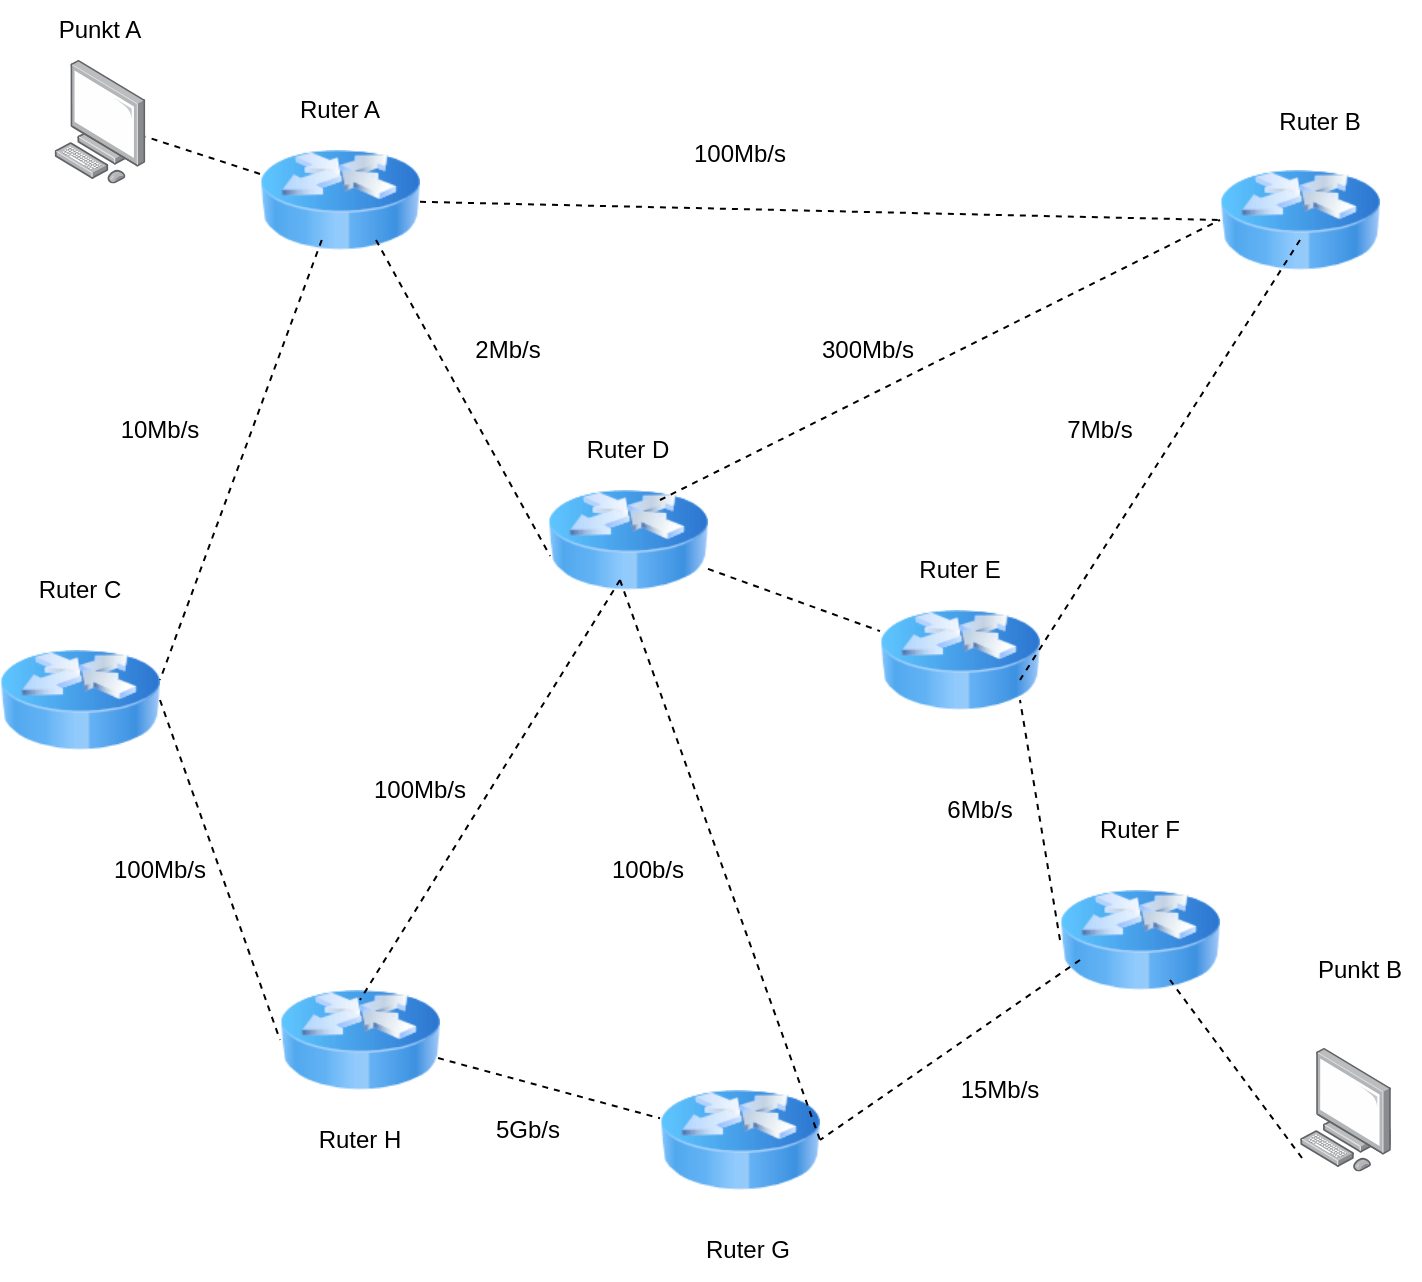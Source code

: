 <mxfile version="21.7.5" type="device">
  <diagram name="Strona-1" id="KhlNz15Z5ZZH0HqRky4t">
    <mxGraphModel dx="1434" dy="790" grid="1" gridSize="10" guides="1" tooltips="1" connect="1" arrows="1" fold="1" page="1" pageScale="1" pageWidth="827" pageHeight="1169" math="0" shadow="0">
      <root>
        <mxCell id="0" />
        <mxCell id="1" parent="0" />
        <mxCell id="6VvXkrOFJKi1Wz3Xu7Vn-1" value="" style="image;html=1;image=img/lib/clip_art/networking/Router_Icon_128x128.png" vertex="1" parent="1">
          <mxGeometry x="190" y="90" width="80" height="80" as="geometry" />
        </mxCell>
        <mxCell id="6VvXkrOFJKi1Wz3Xu7Vn-2" value="" style="image;html=1;image=img/lib/clip_art/networking/Router_Icon_128x128.png" vertex="1" parent="1">
          <mxGeometry x="334" y="260" width="80" height="80" as="geometry" />
        </mxCell>
        <mxCell id="6VvXkrOFJKi1Wz3Xu7Vn-3" value="" style="image;html=1;image=img/lib/clip_art/networking/Router_Icon_128x128.png" vertex="1" parent="1">
          <mxGeometry x="60" y="340" width="80" height="80" as="geometry" />
        </mxCell>
        <mxCell id="6VvXkrOFJKi1Wz3Xu7Vn-4" value="" style="image;html=1;image=img/lib/clip_art/networking/Router_Icon_128x128.png" vertex="1" parent="1">
          <mxGeometry x="590" y="460" width="80" height="80" as="geometry" />
        </mxCell>
        <mxCell id="6VvXkrOFJKi1Wz3Xu7Vn-5" value="" style="image;html=1;image=img/lib/clip_art/networking/Router_Icon_128x128.png" vertex="1" parent="1">
          <mxGeometry x="670" y="100" width="80" height="80" as="geometry" />
        </mxCell>
        <mxCell id="6VvXkrOFJKi1Wz3Xu7Vn-6" value="" style="image;html=1;image=img/lib/clip_art/networking/Router_Icon_128x128.png" vertex="1" parent="1">
          <mxGeometry x="390" y="560" width="80" height="80" as="geometry" />
        </mxCell>
        <mxCell id="6VvXkrOFJKi1Wz3Xu7Vn-7" value="" style="image;html=1;image=img/lib/clip_art/networking/Router_Icon_128x128.png" vertex="1" parent="1">
          <mxGeometry x="200" y="510" width="80" height="80" as="geometry" />
        </mxCell>
        <mxCell id="6VvXkrOFJKi1Wz3Xu7Vn-8" value="" style="image;html=1;image=img/lib/clip_art/networking/Router_Icon_128x128.png" vertex="1" parent="1">
          <mxGeometry x="500" y="320" width="80" height="80" as="geometry" />
        </mxCell>
        <mxCell id="6VvXkrOFJKi1Wz3Xu7Vn-9" value="Punkt A" style="text;html=1;strokeColor=none;fillColor=none;align=center;verticalAlign=middle;whiteSpace=wrap;rounded=0;" vertex="1" parent="1">
          <mxGeometry x="80" y="30" width="60" height="30" as="geometry" />
        </mxCell>
        <mxCell id="6VvXkrOFJKi1Wz3Xu7Vn-10" value="" style="image;points=[];aspect=fixed;html=1;align=center;shadow=0;dashed=0;image=img/lib/allied_telesis/computer_and_terminals/Personal_Computer.svg;" vertex="1" parent="1">
          <mxGeometry x="87.2" y="60" width="45.6" height="61.8" as="geometry" />
        </mxCell>
        <mxCell id="6VvXkrOFJKi1Wz3Xu7Vn-11" value="" style="image;points=[];aspect=fixed;html=1;align=center;shadow=0;dashed=0;image=img/lib/allied_telesis/computer_and_terminals/Personal_Computer.svg;" vertex="1" parent="1">
          <mxGeometry x="710" y="554" width="45.6" height="61.8" as="geometry" />
        </mxCell>
        <mxCell id="6VvXkrOFJKi1Wz3Xu7Vn-12" value="Punkt B" style="text;html=1;strokeColor=none;fillColor=none;align=center;verticalAlign=middle;whiteSpace=wrap;rounded=0;" vertex="1" parent="1">
          <mxGeometry x="710" y="500" width="60" height="30" as="geometry" />
        </mxCell>
        <mxCell id="6VvXkrOFJKi1Wz3Xu7Vn-13" value="" style="endArrow=none;dashed=1;html=1;rounded=0;" edge="1" parent="1" source="6VvXkrOFJKi1Wz3Xu7Vn-2" target="6VvXkrOFJKi1Wz3Xu7Vn-8">
          <mxGeometry width="50" height="50" relative="1" as="geometry">
            <mxPoint x="390" y="430" as="sourcePoint" />
            <mxPoint x="440" y="380" as="targetPoint" />
          </mxGeometry>
        </mxCell>
        <mxCell id="6VvXkrOFJKi1Wz3Xu7Vn-14" value="" style="endArrow=none;dashed=1;html=1;rounded=0;entryX=0.013;entryY=0.6;entryDx=0;entryDy=0;entryPerimeter=0;" edge="1" parent="1" target="6VvXkrOFJKi1Wz3Xu7Vn-2">
          <mxGeometry width="50" height="50" relative="1" as="geometry">
            <mxPoint x="248" y="150" as="sourcePoint" />
            <mxPoint x="334" y="182" as="targetPoint" />
          </mxGeometry>
        </mxCell>
        <mxCell id="6VvXkrOFJKi1Wz3Xu7Vn-15" value="" style="endArrow=none;dashed=1;html=1;rounded=0;entryX=0;entryY=0.5;entryDx=0;entryDy=0;" edge="1" parent="1" target="6VvXkrOFJKi1Wz3Xu7Vn-5">
          <mxGeometry width="50" height="50" relative="1" as="geometry">
            <mxPoint x="390" y="280" as="sourcePoint" />
            <mxPoint x="476" y="410" as="targetPoint" />
          </mxGeometry>
        </mxCell>
        <mxCell id="6VvXkrOFJKi1Wz3Xu7Vn-16" value="" style="endArrow=none;dashed=1;html=1;rounded=0;exitX=0.988;exitY=0.613;exitDx=0;exitDy=0;exitPerimeter=0;" edge="1" parent="1" source="6VvXkrOFJKi1Wz3Xu7Vn-7" target="6VvXkrOFJKi1Wz3Xu7Vn-6">
          <mxGeometry width="50" height="50" relative="1" as="geometry">
            <mxPoint x="270" y="550" as="sourcePoint" />
            <mxPoint x="366" y="680" as="targetPoint" />
          </mxGeometry>
        </mxCell>
        <mxCell id="6VvXkrOFJKi1Wz3Xu7Vn-17" value="" style="endArrow=none;dashed=1;html=1;rounded=0;entryX=0;entryY=0.5;entryDx=0;entryDy=0;exitX=1;exitY=0.5;exitDx=0;exitDy=0;" edge="1" parent="1" source="6VvXkrOFJKi1Wz3Xu7Vn-3" target="6VvXkrOFJKi1Wz3Xu7Vn-7">
          <mxGeometry width="50" height="50" relative="1" as="geometry">
            <mxPoint x="124" y="410" as="sourcePoint" />
            <mxPoint x="220" y="540" as="targetPoint" />
          </mxGeometry>
        </mxCell>
        <mxCell id="6VvXkrOFJKi1Wz3Xu7Vn-18" value="" style="endArrow=none;dashed=1;html=1;rounded=0;exitX=1;exitY=0.5;exitDx=0;exitDy=0;" edge="1" parent="1">
          <mxGeometry width="50" height="50" relative="1" as="geometry">
            <mxPoint x="370" y="320" as="sourcePoint" />
            <mxPoint x="240" y="530" as="targetPoint" />
          </mxGeometry>
        </mxCell>
        <mxCell id="6VvXkrOFJKi1Wz3Xu7Vn-19" value="" style="endArrow=none;dashed=1;html=1;rounded=0;entryX=1;entryY=0.375;entryDx=0;entryDy=0;entryPerimeter=0;" edge="1" parent="1" target="6VvXkrOFJKi1Wz3Xu7Vn-3">
          <mxGeometry width="50" height="50" relative="1" as="geometry">
            <mxPoint x="220.87" y="150" as="sourcePoint" />
            <mxPoint x="130" y="340" as="targetPoint" />
          </mxGeometry>
        </mxCell>
        <mxCell id="6VvXkrOFJKi1Wz3Xu7Vn-20" value="" style="endArrow=none;dashed=1;html=1;rounded=0;exitX=0.5;exitY=0.625;exitDx=0;exitDy=0;exitPerimeter=0;" edge="1" parent="1" source="6VvXkrOFJKi1Wz3Xu7Vn-5">
          <mxGeometry width="50" height="50" relative="1" as="geometry">
            <mxPoint x="659.87" y="180" as="sourcePoint" />
            <mxPoint x="570" y="370" as="targetPoint" />
          </mxGeometry>
        </mxCell>
        <mxCell id="6VvXkrOFJKi1Wz3Xu7Vn-21" value="" style="endArrow=none;dashed=1;html=1;rounded=0;exitX=0;exitY=0.5;exitDx=0;exitDy=0;" edge="1" parent="1" source="6VvXkrOFJKi1Wz3Xu7Vn-4">
          <mxGeometry width="50" height="50" relative="1" as="geometry">
            <mxPoint x="720" y="160" as="sourcePoint" />
            <mxPoint x="570" y="380" as="targetPoint" />
          </mxGeometry>
        </mxCell>
        <mxCell id="6VvXkrOFJKi1Wz3Xu7Vn-22" value="" style="endArrow=none;dashed=1;html=1;rounded=0;entryX=0;entryY=0.5;entryDx=0;entryDy=0;" edge="1" parent="1" source="6VvXkrOFJKi1Wz3Xu7Vn-1" target="6VvXkrOFJKi1Wz3Xu7Vn-5">
          <mxGeometry width="50" height="50" relative="1" as="geometry">
            <mxPoint x="400" y="290" as="sourcePoint" />
            <mxPoint x="680" y="150" as="targetPoint" />
          </mxGeometry>
        </mxCell>
        <mxCell id="6VvXkrOFJKi1Wz3Xu7Vn-23" value="" style="endArrow=none;dashed=1;html=1;rounded=0;entryX=1;entryY=0.5;entryDx=0;entryDy=0;" edge="1" parent="1" target="6VvXkrOFJKi1Wz3Xu7Vn-6">
          <mxGeometry width="50" height="50" relative="1" as="geometry">
            <mxPoint x="370" y="320" as="sourcePoint" />
            <mxPoint x="770" y="329" as="targetPoint" />
          </mxGeometry>
        </mxCell>
        <mxCell id="6VvXkrOFJKi1Wz3Xu7Vn-24" value="" style="endArrow=none;dashed=1;html=1;rounded=0;entryX=1;entryY=0.5;entryDx=0;entryDy=0;" edge="1" parent="1" target="6VvXkrOFJKi1Wz3Xu7Vn-6">
          <mxGeometry width="50" height="50" relative="1" as="geometry">
            <mxPoint x="600" y="510" as="sourcePoint" />
            <mxPoint x="700" y="790" as="targetPoint" />
          </mxGeometry>
        </mxCell>
        <mxCell id="6VvXkrOFJKi1Wz3Xu7Vn-25" value="" style="endArrow=none;dashed=1;html=1;rounded=0;entryX=1;entryY=0.5;entryDx=0;entryDy=0;exitX=0.022;exitY=0.89;exitDx=0;exitDy=0;exitPerimeter=0;" edge="1" parent="1" source="6VvXkrOFJKi1Wz3Xu7Vn-11">
          <mxGeometry width="50" height="50" relative="1" as="geometry">
            <mxPoint x="775" y="430" as="sourcePoint" />
            <mxPoint x="645" y="520" as="targetPoint" />
          </mxGeometry>
        </mxCell>
        <mxCell id="6VvXkrOFJKi1Wz3Xu7Vn-26" value="" style="endArrow=none;dashed=1;html=1;rounded=0;" edge="1" parent="1" source="6VvXkrOFJKi1Wz3Xu7Vn-1" target="6VvXkrOFJKi1Wz3Xu7Vn-10">
          <mxGeometry width="50" height="50" relative="1" as="geometry">
            <mxPoint x="198.8" y="189" as="sourcePoint" />
            <mxPoint x="132.8" y="100" as="targetPoint" />
          </mxGeometry>
        </mxCell>
        <mxCell id="6VvXkrOFJKi1Wz3Xu7Vn-27" value="Ruter A" style="text;html=1;strokeColor=none;fillColor=none;align=center;verticalAlign=middle;whiteSpace=wrap;rounded=0;" vertex="1" parent="1">
          <mxGeometry x="200.0" y="70" width="60" height="30" as="geometry" />
        </mxCell>
        <mxCell id="6VvXkrOFJKi1Wz3Xu7Vn-28" value="Ruter B" style="text;html=1;strokeColor=none;fillColor=none;align=center;verticalAlign=middle;whiteSpace=wrap;rounded=0;" vertex="1" parent="1">
          <mxGeometry x="690" y="75.9" width="60" height="30" as="geometry" />
        </mxCell>
        <mxCell id="6VvXkrOFJKi1Wz3Xu7Vn-29" value="Ruter C" style="text;html=1;strokeColor=none;fillColor=none;align=center;verticalAlign=middle;whiteSpace=wrap;rounded=0;" vertex="1" parent="1">
          <mxGeometry x="70" y="310" width="60" height="30" as="geometry" />
        </mxCell>
        <mxCell id="6VvXkrOFJKi1Wz3Xu7Vn-31" value="Ruter D" style="text;html=1;strokeColor=none;fillColor=none;align=center;verticalAlign=middle;whiteSpace=wrap;rounded=0;" vertex="1" parent="1">
          <mxGeometry x="344" y="240" width="60" height="30" as="geometry" />
        </mxCell>
        <mxCell id="6VvXkrOFJKi1Wz3Xu7Vn-32" value="Ruter E" style="text;html=1;strokeColor=none;fillColor=none;align=center;verticalAlign=middle;whiteSpace=wrap;rounded=0;" vertex="1" parent="1">
          <mxGeometry x="510" y="300" width="60" height="30" as="geometry" />
        </mxCell>
        <mxCell id="6VvXkrOFJKi1Wz3Xu7Vn-33" value="Ruter H" style="text;html=1;strokeColor=none;fillColor=none;align=center;verticalAlign=middle;whiteSpace=wrap;rounded=0;" vertex="1" parent="1">
          <mxGeometry x="210" y="585" width="60" height="30" as="geometry" />
        </mxCell>
        <mxCell id="6VvXkrOFJKi1Wz3Xu7Vn-34" value="Ruter G" style="text;html=1;strokeColor=none;fillColor=none;align=center;verticalAlign=middle;whiteSpace=wrap;rounded=0;" vertex="1" parent="1">
          <mxGeometry x="404" y="640" width="60" height="30" as="geometry" />
        </mxCell>
        <mxCell id="6VvXkrOFJKi1Wz3Xu7Vn-35" value="Ruter F" style="text;html=1;strokeColor=none;fillColor=none;align=center;verticalAlign=middle;whiteSpace=wrap;rounded=0;" vertex="1" parent="1">
          <mxGeometry x="600" y="430" width="60" height="30" as="geometry" />
        </mxCell>
        <mxCell id="6VvXkrOFJKi1Wz3Xu7Vn-36" value="100Mb/s" style="text;html=1;strokeColor=none;fillColor=none;align=center;verticalAlign=middle;whiteSpace=wrap;rounded=0;" vertex="1" parent="1">
          <mxGeometry x="400" y="91.8" width="60" height="30" as="geometry" />
        </mxCell>
        <mxCell id="6VvXkrOFJKi1Wz3Xu7Vn-37" value="10Mb/s" style="text;html=1;strokeColor=none;fillColor=none;align=center;verticalAlign=middle;whiteSpace=wrap;rounded=0;" vertex="1" parent="1">
          <mxGeometry x="110" y="230" width="60" height="30" as="geometry" />
        </mxCell>
        <mxCell id="6VvXkrOFJKi1Wz3Xu7Vn-38" value="2Mb/s" style="text;html=1;strokeColor=none;fillColor=none;align=center;verticalAlign=middle;whiteSpace=wrap;rounded=0;" vertex="1" parent="1">
          <mxGeometry x="284" y="190" width="60" height="30" as="geometry" />
        </mxCell>
        <mxCell id="6VvXkrOFJKi1Wz3Xu7Vn-39" value="300Mb/s" style="text;html=1;strokeColor=none;fillColor=none;align=center;verticalAlign=middle;whiteSpace=wrap;rounded=0;" vertex="1" parent="1">
          <mxGeometry x="464" y="190" width="60" height="30" as="geometry" />
        </mxCell>
        <mxCell id="6VvXkrOFJKi1Wz3Xu7Vn-40" value="7Mb/s" style="text;html=1;strokeColor=none;fillColor=none;align=center;verticalAlign=middle;whiteSpace=wrap;rounded=0;" vertex="1" parent="1">
          <mxGeometry x="580" y="230" width="60" height="30" as="geometry" />
        </mxCell>
        <mxCell id="6VvXkrOFJKi1Wz3Xu7Vn-41" value="6Mb/s" style="text;html=1;strokeColor=none;fillColor=none;align=center;verticalAlign=middle;whiteSpace=wrap;rounded=0;" vertex="1" parent="1">
          <mxGeometry x="520" y="420" width="60" height="30" as="geometry" />
        </mxCell>
        <mxCell id="6VvXkrOFJKi1Wz3Xu7Vn-42" value="100b/s" style="text;html=1;strokeColor=none;fillColor=none;align=center;verticalAlign=middle;whiteSpace=wrap;rounded=0;" vertex="1" parent="1">
          <mxGeometry x="354" y="450" width="60" height="30" as="geometry" />
        </mxCell>
        <mxCell id="6VvXkrOFJKi1Wz3Xu7Vn-43" value="100Mb/s" style="text;html=1;strokeColor=none;fillColor=none;align=center;verticalAlign=middle;whiteSpace=wrap;rounded=0;" vertex="1" parent="1">
          <mxGeometry x="240" y="410" width="60" height="30" as="geometry" />
        </mxCell>
        <mxCell id="6VvXkrOFJKi1Wz3Xu7Vn-44" value="100Mb/s" style="text;html=1;strokeColor=none;fillColor=none;align=center;verticalAlign=middle;whiteSpace=wrap;rounded=0;" vertex="1" parent="1">
          <mxGeometry x="110" y="450" width="60" height="30" as="geometry" />
        </mxCell>
        <mxCell id="6VvXkrOFJKi1Wz3Xu7Vn-45" value="5Gb/s" style="text;html=1;strokeColor=none;fillColor=none;align=center;verticalAlign=middle;whiteSpace=wrap;rounded=0;" vertex="1" parent="1">
          <mxGeometry x="294" y="580" width="60" height="30" as="geometry" />
        </mxCell>
        <mxCell id="6VvXkrOFJKi1Wz3Xu7Vn-46" value="15Mb/s" style="text;html=1;strokeColor=none;fillColor=none;align=center;verticalAlign=middle;whiteSpace=wrap;rounded=0;" vertex="1" parent="1">
          <mxGeometry x="530" y="560" width="60" height="30" as="geometry" />
        </mxCell>
      </root>
    </mxGraphModel>
  </diagram>
</mxfile>
